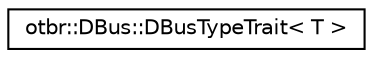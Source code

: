 digraph "Graphical Class Hierarchy"
{
  edge [fontname="Helvetica",fontsize="10",labelfontname="Helvetica",labelfontsize="10"];
  node [fontname="Helvetica",fontsize="10",shape=record];
  rankdir="LR";
  Node0 [label="otbr::DBus::DBusTypeTrait\< T \>",height=0.2,width=0.4,color="black", fillcolor="white", style="filled",URL="$d1/d41/structotbr_1_1DBus_1_1DBusTypeTrait.html"];
}
